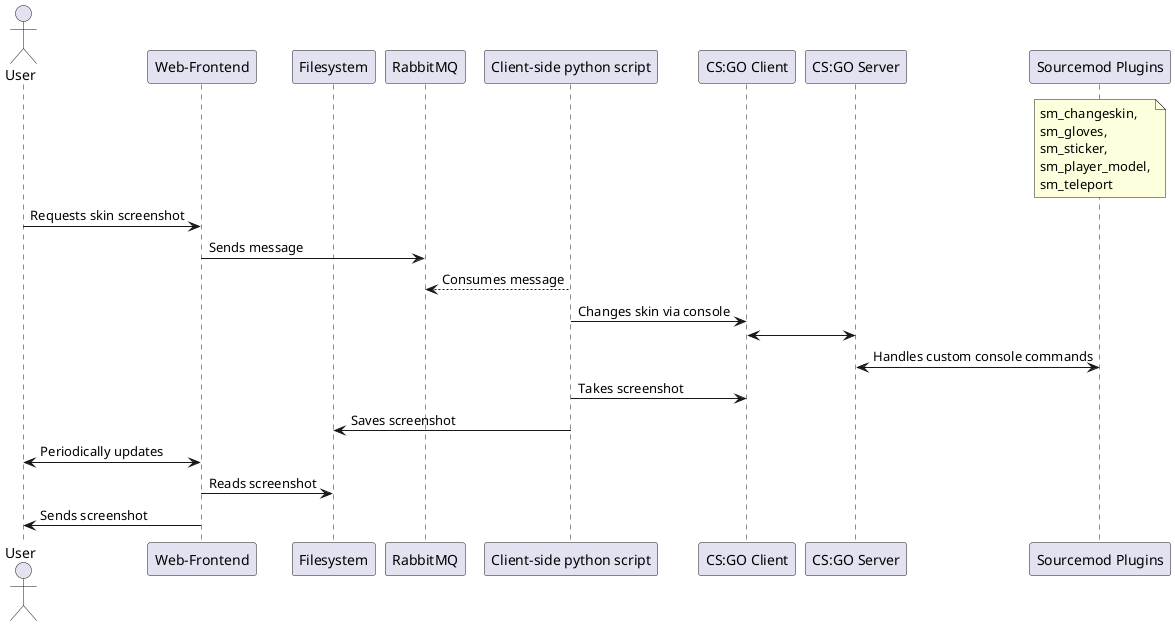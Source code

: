 @startuml
actor User
participant "Web-Frontend" as WebFrontend
participant Filesystem
participant RabbitMQ
participant "Client-side python script" as ClientSidePythonScripts
participant "CS:GO Client" as GameClient
participant "CS:GO Server" as GameServer
participant "Sourcemod Plugins" as SourcemodPlugins

note over SourcemodPlugins: sm_changeskin,\nsm_gloves,\nsm_sticker,\nsm_player_model,\nsm_teleport

User -> WebFrontend: Requests skin screenshot
WebFrontend -> RabbitMQ: Sends message
RabbitMQ <-- ClientSidePythonScripts: Consumes message
ClientSidePythonScripts -> GameClient: Changes skin via console
GameClient <-> GameServer
GameServer <-> SourcemodPlugins: Handles custom console commands
ClientSidePythonScripts -> GameClient: Takes screenshot
ClientSidePythonScripts -> Filesystem: Saves screenshot

WebFrontend <-> User: Periodically updates
WebFrontend -> Filesystem: Reads screenshot
WebFrontend -> User: Sends screenshot
@enduml
